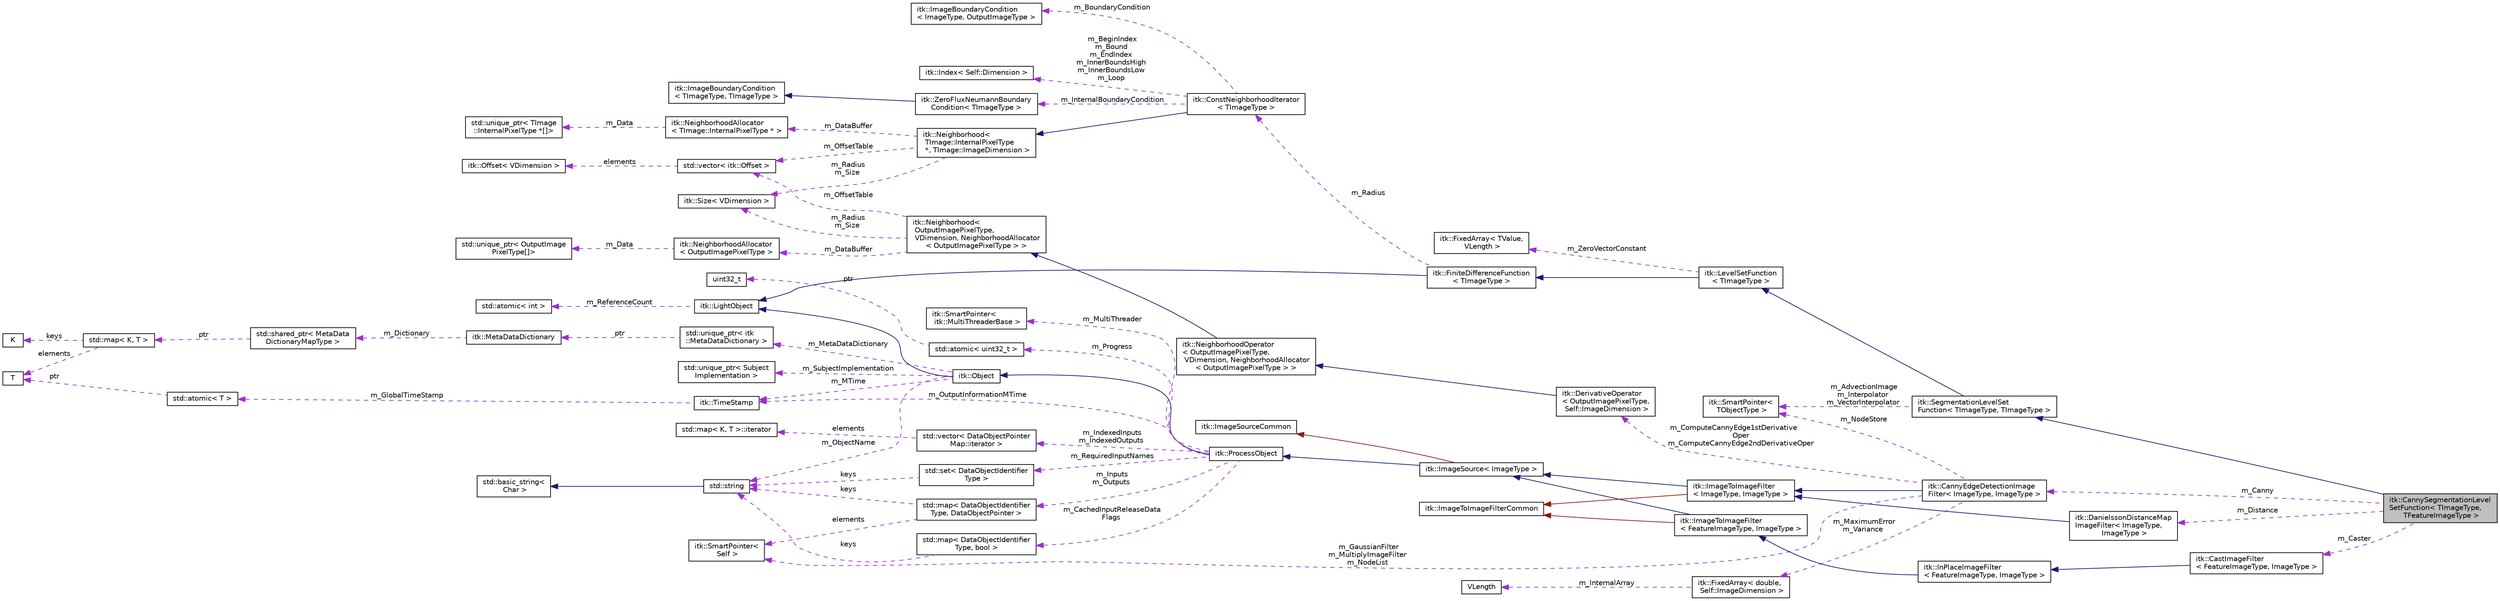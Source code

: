 digraph "itk::CannySegmentationLevelSetFunction&lt; TImageType, TFeatureImageType &gt;"
{
 // LATEX_PDF_SIZE
  edge [fontname="Helvetica",fontsize="10",labelfontname="Helvetica",labelfontsize="10"];
  node [fontname="Helvetica",fontsize="10",shape=record];
  rankdir="LR";
  Node1 [label="itk::CannySegmentationLevel\lSetFunction\< TImageType,\l TFeatureImageType \>",height=0.2,width=0.4,color="black", fillcolor="grey75", style="filled", fontcolor="black",tooltip="A refinement of the standard level-set function which computes a speed term and advection term based ..."];
  Node2 -> Node1 [dir="back",color="midnightblue",fontsize="10",style="solid",fontname="Helvetica"];
  Node2 [label="itk::SegmentationLevelSet\lFunction\< TImageType, TImageType \>",height=0.2,width=0.4,color="black", fillcolor="white", style="filled",URL="$classitk_1_1SegmentationLevelSetFunction.html",tooltip=" "];
  Node3 -> Node2 [dir="back",color="midnightblue",fontsize="10",style="solid",fontname="Helvetica"];
  Node3 [label="itk::LevelSetFunction\l\< TImageType \>",height=0.2,width=0.4,color="black", fillcolor="white", style="filled",URL="$classitk_1_1LevelSetFunction.html",tooltip="The LevelSetFunction class is a generic function object which can be used to create a level set metho..."];
  Node4 -> Node3 [dir="back",color="midnightblue",fontsize="10",style="solid",fontname="Helvetica"];
  Node4 [label="itk::FiniteDifferenceFunction\l\< TImageType \>",height=0.2,width=0.4,color="black", fillcolor="white", style="filled",URL="$classitk_1_1FiniteDifferenceFunction.html",tooltip=" "];
  Node5 -> Node4 [dir="back",color="midnightblue",fontsize="10",style="solid",fontname="Helvetica"];
  Node5 [label="itk::LightObject",height=0.2,width=0.4,color="black", fillcolor="white", style="filled",URL="$classitk_1_1LightObject.html",tooltip="Light weight base class for most itk classes."];
  Node6 -> Node5 [dir="back",color="darkorchid3",fontsize="10",style="dashed",label=" m_ReferenceCount" ,fontname="Helvetica"];
  Node6 [label="std::atomic\< int \>",height=0.2,width=0.4,color="black", fillcolor="white", style="filled",tooltip=" "];
  Node7 -> Node4 [dir="back",color="darkorchid3",fontsize="10",style="dashed",label=" m_Radius" ,fontname="Helvetica"];
  Node7 [label="itk::ConstNeighborhoodIterator\l\< TImageType \>",height=0.2,width=0.4,color="black", fillcolor="white", style="filled",URL="$classitk_1_1ConstNeighborhoodIterator.html",tooltip=" "];
  Node8 -> Node7 [dir="back",color="midnightblue",fontsize="10",style="solid",fontname="Helvetica"];
  Node8 [label="itk::Neighborhood\<\l TImage::InternalPixelType\l *, TImage::ImageDimension \>",height=0.2,width=0.4,color="black", fillcolor="white", style="filled",URL="$classitk_1_1Neighborhood.html",tooltip=" "];
  Node9 -> Node8 [dir="back",color="darkorchid3",fontsize="10",style="dashed",label=" m_Radius\nm_Size" ,fontname="Helvetica"];
  Node9 [label="itk::Size\< VDimension \>",height=0.2,width=0.4,color="black", fillcolor="white", style="filled",URL="$structitk_1_1Size.html",tooltip=" "];
  Node10 -> Node8 [dir="back",color="darkorchid3",fontsize="10",style="dashed",label=" m_DataBuffer" ,fontname="Helvetica"];
  Node10 [label="itk::NeighborhoodAllocator\l\< TImage::InternalPixelType * \>",height=0.2,width=0.4,color="black", fillcolor="white", style="filled",URL="$classitk_1_1NeighborhoodAllocator.html",tooltip=" "];
  Node11 -> Node10 [dir="back",color="darkorchid3",fontsize="10",style="dashed",label=" m_Data" ,fontname="Helvetica"];
  Node11 [label="std::unique_ptr\< TImage\l::InternalPixelType *[]\>",height=0.2,width=0.4,color="black", fillcolor="white", style="filled",tooltip=" "];
  Node12 -> Node8 [dir="back",color="darkorchid3",fontsize="10",style="dashed",label=" m_OffsetTable" ,fontname="Helvetica"];
  Node12 [label="std::vector\< itk::Offset \>",height=0.2,width=0.4,color="black", fillcolor="white", style="filled",tooltip=" "];
  Node13 -> Node12 [dir="back",color="darkorchid3",fontsize="10",style="dashed",label=" elements" ,fontname="Helvetica"];
  Node13 [label="itk::Offset\< VDimension \>",height=0.2,width=0.4,color="black", fillcolor="white", style="filled",URL="$structitk_1_1Offset.html",tooltip="Represent a n-dimensional offset between two n-dimensional indexes of n-dimensional image."];
  Node14 -> Node7 [dir="back",color="darkorchid3",fontsize="10",style="dashed",label=" m_BeginIndex\nm_Bound\nm_EndIndex\nm_InnerBoundsHigh\nm_InnerBoundsLow\nm_Loop" ,fontname="Helvetica"];
  Node14 [label="itk::Index\< Self::Dimension \>",height=0.2,width=0.4,color="black", fillcolor="white", style="filled",URL="$structitk_1_1Index.html",tooltip=" "];
  Node15 -> Node7 [dir="back",color="darkorchid3",fontsize="10",style="dashed",label=" m_BoundaryCondition" ,fontname="Helvetica"];
  Node15 [label="itk::ImageBoundaryCondition\l\< ImageType, OutputImageType \>",height=0.2,width=0.4,color="black", fillcolor="white", style="filled",URL="$classitk_1_1ImageBoundaryCondition.html",tooltip=" "];
  Node16 -> Node7 [dir="back",color="darkorchid3",fontsize="10",style="dashed",label=" m_InternalBoundaryCondition" ,fontname="Helvetica"];
  Node16 [label="itk::ZeroFluxNeumannBoundary\lCondition\< TImageType \>",height=0.2,width=0.4,color="black", fillcolor="white", style="filled",URL="$classitk_1_1ZeroFluxNeumannBoundaryCondition.html",tooltip=" "];
  Node17 -> Node16 [dir="back",color="midnightblue",fontsize="10",style="solid",fontname="Helvetica"];
  Node17 [label="itk::ImageBoundaryCondition\l\< TImageType, TImageType \>",height=0.2,width=0.4,color="black", fillcolor="white", style="filled",URL="$classitk_1_1ImageBoundaryCondition.html",tooltip=" "];
  Node18 -> Node3 [dir="back",color="darkorchid3",fontsize="10",style="dashed",label=" m_ZeroVectorConstant" ,fontname="Helvetica"];
  Node18 [label="itk::FixedArray\< TValue,\l VLength \>",height=0.2,width=0.4,color="black", fillcolor="white", style="filled",URL="$classitk_1_1FixedArray.html",tooltip="Simulate a standard C array with copy semantics."];
  Node19 -> Node2 [dir="back",color="darkorchid3",fontsize="10",style="dashed",label=" m_AdvectionImage\nm_Interpolator\nm_VectorInterpolator" ,fontname="Helvetica"];
  Node19 [label="itk::SmartPointer\<\l TObjectType \>",height=0.2,width=0.4,color="black", fillcolor="white", style="filled",URL="$classitk_1_1SmartPointer.html",tooltip="Implements transparent reference counting."];
  Node20 -> Node1 [dir="back",color="darkorchid3",fontsize="10",style="dashed",label=" m_Canny" ,fontname="Helvetica"];
  Node20 [label="itk::CannyEdgeDetectionImage\lFilter\< ImageType, ImageType \>",height=0.2,width=0.4,color="black", fillcolor="white", style="filled",URL="$classitk_1_1CannyEdgeDetectionImageFilter.html",tooltip=" "];
  Node21 -> Node20 [dir="back",color="midnightblue",fontsize="10",style="solid",fontname="Helvetica"];
  Node21 [label="itk::ImageToImageFilter\l\< ImageType, ImageType \>",height=0.2,width=0.4,color="black", fillcolor="white", style="filled",URL="$classitk_1_1ImageToImageFilter.html",tooltip=" "];
  Node22 -> Node21 [dir="back",color="midnightblue",fontsize="10",style="solid",fontname="Helvetica"];
  Node22 [label="itk::ImageSource\< ImageType \>",height=0.2,width=0.4,color="black", fillcolor="white", style="filled",URL="$classitk_1_1ImageSource.html",tooltip=" "];
  Node23 -> Node22 [dir="back",color="midnightblue",fontsize="10",style="solid",fontname="Helvetica"];
  Node23 [label="itk::ProcessObject",height=0.2,width=0.4,color="black", fillcolor="white", style="filled",URL="$classitk_1_1ProcessObject.html",tooltip="The base class for all process objects (source, filters, mappers) in the Insight data processing pipe..."];
  Node24 -> Node23 [dir="back",color="midnightblue",fontsize="10",style="solid",fontname="Helvetica"];
  Node24 [label="itk::Object",height=0.2,width=0.4,color="black", fillcolor="white", style="filled",URL="$classitk_1_1Object.html",tooltip="Base class for most ITK classes."];
  Node5 -> Node24 [dir="back",color="midnightblue",fontsize="10",style="solid",fontname="Helvetica"];
  Node25 -> Node24 [dir="back",color="darkorchid3",fontsize="10",style="dashed",label=" m_MTime" ,fontname="Helvetica"];
  Node25 [label="itk::TimeStamp",height=0.2,width=0.4,color="black", fillcolor="white", style="filled",URL="$classitk_1_1TimeStamp.html",tooltip="Generate a unique, increasing time value."];
  Node26 -> Node25 [dir="back",color="darkorchid3",fontsize="10",style="dashed",label=" m_GlobalTimeStamp" ,fontname="Helvetica"];
  Node26 [label="std::atomic\< T \>",height=0.2,width=0.4,color="black", fillcolor="white", style="filled",tooltip=" "];
  Node27 -> Node26 [dir="back",color="darkorchid3",fontsize="10",style="dashed",label=" ptr" ,fontname="Helvetica"];
  Node27 [label="T",height=0.2,width=0.4,color="black", fillcolor="white", style="filled",tooltip=" "];
  Node28 -> Node24 [dir="back",color="darkorchid3",fontsize="10",style="dashed",label=" m_SubjectImplementation" ,fontname="Helvetica"];
  Node28 [label="std::unique_ptr\< Subject\lImplementation \>",height=0.2,width=0.4,color="black", fillcolor="white", style="filled",tooltip=" "];
  Node29 -> Node24 [dir="back",color="darkorchid3",fontsize="10",style="dashed",label=" m_MetaDataDictionary" ,fontname="Helvetica"];
  Node29 [label="std::unique_ptr\< itk\l::MetaDataDictionary \>",height=0.2,width=0.4,color="black", fillcolor="white", style="filled",tooltip=" "];
  Node30 -> Node29 [dir="back",color="darkorchid3",fontsize="10",style="dashed",label=" ptr" ,fontname="Helvetica"];
  Node30 [label="itk::MetaDataDictionary",height=0.2,width=0.4,color="black", fillcolor="white", style="filled",URL="$classitk_1_1MetaDataDictionary.html",tooltip="Provides a mechanism for storing a collection of arbitrary data types."];
  Node31 -> Node30 [dir="back",color="darkorchid3",fontsize="10",style="dashed",label=" m_Dictionary" ,fontname="Helvetica"];
  Node31 [label="std::shared_ptr\< MetaData\lDictionaryMapType \>",height=0.2,width=0.4,color="black", fillcolor="white", style="filled",tooltip=" "];
  Node32 -> Node31 [dir="back",color="darkorchid3",fontsize="10",style="dashed",label=" ptr" ,fontname="Helvetica"];
  Node32 [label="std::map\< K, T \>",height=0.2,width=0.4,color="black", fillcolor="white", style="filled",tooltip=" "];
  Node33 -> Node32 [dir="back",color="darkorchid3",fontsize="10",style="dashed",label=" keys" ,fontname="Helvetica"];
  Node33 [label="K",height=0.2,width=0.4,color="black", fillcolor="white", style="filled",tooltip=" "];
  Node27 -> Node32 [dir="back",color="darkorchid3",fontsize="10",style="dashed",label=" elements" ,fontname="Helvetica"];
  Node34 -> Node24 [dir="back",color="darkorchid3",fontsize="10",style="dashed",label=" m_ObjectName" ,fontname="Helvetica"];
  Node34 [label="std::string",height=0.2,width=0.4,color="black", fillcolor="white", style="filled",tooltip=" "];
  Node35 -> Node34 [dir="back",color="midnightblue",fontsize="10",style="solid",fontname="Helvetica"];
  Node35 [label="std::basic_string\<\l Char \>",height=0.2,width=0.4,color="black", fillcolor="white", style="filled",tooltip=" "];
  Node25 -> Node23 [dir="back",color="darkorchid3",fontsize="10",style="dashed",label=" m_OutputInformationMTime" ,fontname="Helvetica"];
  Node36 -> Node23 [dir="back",color="darkorchid3",fontsize="10",style="dashed",label=" m_Inputs\nm_Outputs" ,fontname="Helvetica"];
  Node36 [label="std::map\< DataObjectIdentifier\lType, DataObjectPointer \>",height=0.2,width=0.4,color="black", fillcolor="white", style="filled",tooltip=" "];
  Node34 -> Node36 [dir="back",color="darkorchid3",fontsize="10",style="dashed",label=" keys" ,fontname="Helvetica"];
  Node37 -> Node36 [dir="back",color="darkorchid3",fontsize="10",style="dashed",label=" elements" ,fontname="Helvetica"];
  Node37 [label="itk::SmartPointer\<\l Self \>",height=0.2,width=0.4,color="black", fillcolor="white", style="filled",URL="$classitk_1_1SmartPointer.html",tooltip=" "];
  Node38 -> Node23 [dir="back",color="darkorchid3",fontsize="10",style="dashed",label=" m_IndexedInputs\nm_IndexedOutputs" ,fontname="Helvetica"];
  Node38 [label="std::vector\< DataObjectPointer\lMap::iterator \>",height=0.2,width=0.4,color="black", fillcolor="white", style="filled",tooltip=" "];
  Node39 -> Node38 [dir="back",color="darkorchid3",fontsize="10",style="dashed",label=" elements" ,fontname="Helvetica"];
  Node39 [label="std::map\< K, T \>::iterator",height=0.2,width=0.4,color="black", fillcolor="white", style="filled",tooltip=" "];
  Node40 -> Node23 [dir="back",color="darkorchid3",fontsize="10",style="dashed",label=" m_CachedInputReleaseData\lFlags" ,fontname="Helvetica"];
  Node40 [label="std::map\< DataObjectIdentifier\lType, bool \>",height=0.2,width=0.4,color="black", fillcolor="white", style="filled",tooltip=" "];
  Node34 -> Node40 [dir="back",color="darkorchid3",fontsize="10",style="dashed",label=" keys" ,fontname="Helvetica"];
  Node41 -> Node23 [dir="back",color="darkorchid3",fontsize="10",style="dashed",label=" m_RequiredInputNames" ,fontname="Helvetica"];
  Node41 [label="std::set\< DataObjectIdentifier\lType \>",height=0.2,width=0.4,color="black", fillcolor="white", style="filled",tooltip=" "];
  Node34 -> Node41 [dir="back",color="darkorchid3",fontsize="10",style="dashed",label=" keys" ,fontname="Helvetica"];
  Node42 -> Node23 [dir="back",color="darkorchid3",fontsize="10",style="dashed",label=" m_Progress" ,fontname="Helvetica"];
  Node42 [label="std::atomic\< uint32_t \>",height=0.2,width=0.4,color="black", fillcolor="white", style="filled",tooltip=" "];
  Node43 -> Node42 [dir="back",color="darkorchid3",fontsize="10",style="dashed",label=" ptr" ,fontname="Helvetica"];
  Node43 [label="uint32_t",height=0.2,width=0.4,color="black", fillcolor="white", style="filled",tooltip=" "];
  Node44 -> Node23 [dir="back",color="darkorchid3",fontsize="10",style="dashed",label=" m_MultiThreader" ,fontname="Helvetica"];
  Node44 [label="itk::SmartPointer\<\l itk::MultiThreaderBase \>",height=0.2,width=0.4,color="black", fillcolor="white", style="filled",URL="$classitk_1_1SmartPointer.html",tooltip=" "];
  Node45 -> Node22 [dir="back",color="firebrick4",fontsize="10",style="solid",fontname="Helvetica"];
  Node45 [label="itk::ImageSourceCommon",height=0.2,width=0.4,color="black", fillcolor="white", style="filled",URL="$structitk_1_1ImageSourceCommon.html",tooltip="Secondary base class of ImageSource common between templates."];
  Node46 -> Node21 [dir="back",color="firebrick4",fontsize="10",style="solid",fontname="Helvetica"];
  Node46 [label="itk::ImageToImageFilterCommon",height=0.2,width=0.4,color="black", fillcolor="white", style="filled",URL="$classitk_1_1ImageToImageFilterCommon.html",tooltip="Secondary base class of ImageToImageFilter common between templates."];
  Node47 -> Node20 [dir="back",color="darkorchid3",fontsize="10",style="dashed",label=" m_MaximumError\nm_Variance" ,fontname="Helvetica"];
  Node47 [label="itk::FixedArray\< double,\l Self::ImageDimension \>",height=0.2,width=0.4,color="black", fillcolor="white", style="filled",URL="$classitk_1_1FixedArray.html",tooltip=" "];
  Node48 -> Node47 [dir="back",color="darkorchid3",fontsize="10",style="dashed",label=" m_InternalArray" ,fontname="Helvetica"];
  Node48 [label="VLength",height=0.2,width=0.4,color="black", fillcolor="white", style="filled",URL="$classVLength.html",tooltip=" "];
  Node37 -> Node20 [dir="back",color="darkorchid3",fontsize="10",style="dashed",label=" m_GaussianFilter\nm_MultiplyImageFilter\nm_NodeList" ,fontname="Helvetica"];
  Node49 -> Node20 [dir="back",color="darkorchid3",fontsize="10",style="dashed",label=" m_ComputeCannyEdge1stDerivative\lOper\nm_ComputeCannyEdge2ndDerivativeOper" ,fontname="Helvetica"];
  Node49 [label="itk::DerivativeOperator\l\< OutputImagePixelType,\l Self::ImageDimension \>",height=0.2,width=0.4,color="black", fillcolor="white", style="filled",URL="$classitk_1_1DerivativeOperator.html",tooltip=" "];
  Node50 -> Node49 [dir="back",color="midnightblue",fontsize="10",style="solid",fontname="Helvetica"];
  Node50 [label="itk::NeighborhoodOperator\l\< OutputImagePixelType,\l VDimension, NeighborhoodAllocator\l\< OutputImagePixelType \> \>",height=0.2,width=0.4,color="black", fillcolor="white", style="filled",URL="$classitk_1_1NeighborhoodOperator.html",tooltip=" "];
  Node51 -> Node50 [dir="back",color="midnightblue",fontsize="10",style="solid",fontname="Helvetica"];
  Node51 [label="itk::Neighborhood\<\l OutputImagePixelType,\l VDimension, NeighborhoodAllocator\l\< OutputImagePixelType \> \>",height=0.2,width=0.4,color="black", fillcolor="white", style="filled",URL="$classitk_1_1Neighborhood.html",tooltip=" "];
  Node9 -> Node51 [dir="back",color="darkorchid3",fontsize="10",style="dashed",label=" m_Radius\nm_Size" ,fontname="Helvetica"];
  Node52 -> Node51 [dir="back",color="darkorchid3",fontsize="10",style="dashed",label=" m_DataBuffer" ,fontname="Helvetica"];
  Node52 [label="itk::NeighborhoodAllocator\l\< OutputImagePixelType \>",height=0.2,width=0.4,color="black", fillcolor="white", style="filled",URL="$classitk_1_1NeighborhoodAllocator.html",tooltip=" "];
  Node53 -> Node52 [dir="back",color="darkorchid3",fontsize="10",style="dashed",label=" m_Data" ,fontname="Helvetica"];
  Node53 [label="std::unique_ptr\< OutputImage\lPixelType[]\>",height=0.2,width=0.4,color="black", fillcolor="white", style="filled",tooltip=" "];
  Node12 -> Node51 [dir="back",color="darkorchid3",fontsize="10",style="dashed",label=" m_OffsetTable" ,fontname="Helvetica"];
  Node19 -> Node20 [dir="back",color="darkorchid3",fontsize="10",style="dashed",label=" m_NodeStore" ,fontname="Helvetica"];
  Node54 -> Node1 [dir="back",color="darkorchid3",fontsize="10",style="dashed",label=" m_Distance" ,fontname="Helvetica"];
  Node54 [label="itk::DanielssonDistanceMap\lImageFilter\< ImageType,\l ImageType \>",height=0.2,width=0.4,color="black", fillcolor="white", style="filled",URL="$classitk_1_1DanielssonDistanceMapImageFilter.html",tooltip=" "];
  Node21 -> Node54 [dir="back",color="midnightblue",fontsize="10",style="solid",fontname="Helvetica"];
  Node55 -> Node1 [dir="back",color="darkorchid3",fontsize="10",style="dashed",label=" m_Caster" ,fontname="Helvetica"];
  Node55 [label="itk::CastImageFilter\l\< FeatureImageType, ImageType \>",height=0.2,width=0.4,color="black", fillcolor="white", style="filled",URL="$classitk_1_1CastImageFilter.html",tooltip=" "];
  Node56 -> Node55 [dir="back",color="midnightblue",fontsize="10",style="solid",fontname="Helvetica"];
  Node56 [label="itk::InPlaceImageFilter\l\< FeatureImageType, ImageType \>",height=0.2,width=0.4,color="black", fillcolor="white", style="filled",URL="$classitk_1_1InPlaceImageFilter.html",tooltip=" "];
  Node57 -> Node56 [dir="back",color="midnightblue",fontsize="10",style="solid",fontname="Helvetica"];
  Node57 [label="itk::ImageToImageFilter\l\< FeatureImageType, ImageType \>",height=0.2,width=0.4,color="black", fillcolor="white", style="filled",URL="$classitk_1_1ImageToImageFilter.html",tooltip=" "];
  Node22 -> Node57 [dir="back",color="midnightblue",fontsize="10",style="solid",fontname="Helvetica"];
  Node46 -> Node57 [dir="back",color="firebrick4",fontsize="10",style="solid",fontname="Helvetica"];
}
